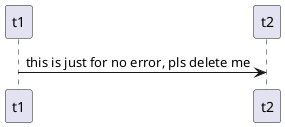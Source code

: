 @startuml

t1->t2 : this is just for no error, pls delete me

!startsub TEMPLATE

!procedure $addChar($room, $c)
ai->$room ++: addCharacter($c)
return true
!endprocedure

!procedure $merge($r1_gassed, $r1_cursed, $r2_gassed, $r2_cursed, $num)

title $num

actor User as u

participant "b1 : BuildingAI" as ai

participant "r1 : Room" as r1
participant "r2 : Room" as r2
participant "r3 : Room" as r3

'in room r1'
participant "s1 : Student" as s1
participant "s2 : Student" as s2
participant "s3 : Student" as s3

participant "t1 : Transistor" as t1

'in room r2'
participant "s4 : Student" as s4
participant "s5 : Student" as s5

participant "t2 : Transistor" as t2

'ROOM1 ASK'

u->ai ++: mergeRooms(r1, r2)

ai->r1 ++: getStudents()
return s1, s2, s3

ai->r1 ++: getProfessors()
return null

ai->r1 ++: getItems()
return t1


ai->r1 ++: getGassed()
!if $r1_gassed 
return true
!else
return false
!endif

ai->r1 ++: getCursed()
!if $r1_cursed
return true
!else
return false
!endif

ai->r1 ++: getCursed()
return false

'ROOM2 ASK'

ai->r2 ++: getStudents()
return s4, s5

ai->r2 ++: getProfessors()
return null

ai->r1 ++: getItems()
return t2

ai->r2 ++: getGassed()
!if $r2_gassed 
return true
!else
return false
!endif

ai->r2 ++: getCursed()
!if $r2_cursed
return true
!else
return false
!endif

'CREATE AND FILL R3'

ai->r3 **: create
ai->>ai : addRoom(r3)

$addChar("r3", "s1")
$addChar("r3", "s2")
$addChar("r3", "s3")
$addChar("r3", "s4")
$addChar("r3", "s5")

ai->r3 ++: addItem(t1)
return

ai->r3 ++: addItem(t2)
return

'GASED and CURSED LOGIC'

!if $r1_gassed || $r2_gassed

ai->r3 ++: setGassed()
return

!endif

!if $r1_cursed || $r2_cursed

ai->r3 ++: setCursed()
return

!endif

ai-->u --:

!endprocedure

!endsub
@enduml